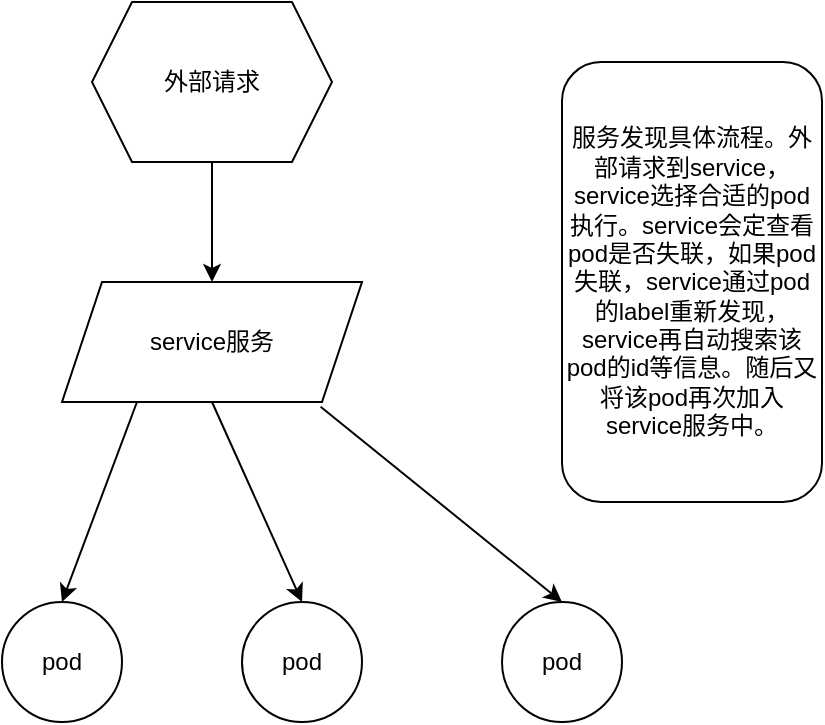 <mxfile version="13.9.9" type="github"><diagram id="HJy7r3rX8aD87w55ZtTQ" name="Page-1"><mxGraphModel dx="1022" dy="469" grid="1" gridSize="10" guides="1" tooltips="1" connect="1" arrows="1" fold="1" page="1" pageScale="1" pageWidth="827" pageHeight="1169" math="0" shadow="0"><root><mxCell id="0"/><mxCell id="1" parent="0"/><mxCell id="x5-Fu0IUZKVJy9twIbw5-1" value="service服务" style="shape=parallelogram;perimeter=parallelogramPerimeter;whiteSpace=wrap;html=1;fixedSize=1;" vertex="1" parent="1"><mxGeometry x="270" y="620" width="150" height="60" as="geometry"/></mxCell><mxCell id="x5-Fu0IUZKVJy9twIbw5-4" value="pod" style="ellipse;whiteSpace=wrap;html=1;aspect=fixed;" vertex="1" parent="1"><mxGeometry x="240" y="780" width="60" height="60" as="geometry"/></mxCell><mxCell id="x5-Fu0IUZKVJy9twIbw5-5" value="pod" style="ellipse;whiteSpace=wrap;html=1;aspect=fixed;" vertex="1" parent="1"><mxGeometry x="490" y="780" width="60" height="60" as="geometry"/></mxCell><mxCell id="x5-Fu0IUZKVJy9twIbw5-7" value="" style="edgeStyle=orthogonalEdgeStyle;rounded=0;orthogonalLoop=1;jettySize=auto;html=1;" edge="1" parent="1" source="x5-Fu0IUZKVJy9twIbw5-6" target="x5-Fu0IUZKVJy9twIbw5-1"><mxGeometry relative="1" as="geometry"/></mxCell><mxCell id="x5-Fu0IUZKVJy9twIbw5-6" value="外部请求" style="shape=hexagon;perimeter=hexagonPerimeter2;whiteSpace=wrap;html=1;fixedSize=1;" vertex="1" parent="1"><mxGeometry x="285" y="480" width="120" height="80" as="geometry"/></mxCell><mxCell id="x5-Fu0IUZKVJy9twIbw5-8" value="" style="endArrow=classic;html=1;exitX=0.862;exitY=1.039;exitDx=0;exitDy=0;exitPerimeter=0;" edge="1" parent="1" source="x5-Fu0IUZKVJy9twIbw5-1"><mxGeometry width="50" height="50" relative="1" as="geometry"><mxPoint x="380" y="750" as="sourcePoint"/><mxPoint x="520" y="780" as="targetPoint"/></mxGeometry></mxCell><mxCell id="x5-Fu0IUZKVJy9twIbw5-9" value="" style="endArrow=classic;html=1;exitX=0.25;exitY=1;exitDx=0;exitDy=0;entryX=0.5;entryY=0;entryDx=0;entryDy=0;" edge="1" parent="1" source="x5-Fu0IUZKVJy9twIbw5-1" target="x5-Fu0IUZKVJy9twIbw5-4"><mxGeometry width="50" height="50" relative="1" as="geometry"><mxPoint x="300" y="760" as="sourcePoint"/><mxPoint x="350" y="710" as="targetPoint"/></mxGeometry></mxCell><mxCell id="x5-Fu0IUZKVJy9twIbw5-10" value="pod" style="ellipse;whiteSpace=wrap;html=1;aspect=fixed;" vertex="1" parent="1"><mxGeometry x="360" y="780" width="60" height="60" as="geometry"/></mxCell><mxCell id="x5-Fu0IUZKVJy9twIbw5-11" value="" style="endArrow=classic;html=1;exitX=0.5;exitY=1;exitDx=0;exitDy=0;entryX=0.5;entryY=0;entryDx=0;entryDy=0;" edge="1" parent="1" source="x5-Fu0IUZKVJy9twIbw5-1" target="x5-Fu0IUZKVJy9twIbw5-10"><mxGeometry width="50" height="50" relative="1" as="geometry"><mxPoint x="360" y="770" as="sourcePoint"/><mxPoint x="410" y="720" as="targetPoint"/></mxGeometry></mxCell><mxCell id="x5-Fu0IUZKVJy9twIbw5-13" value="服务发现具体流程。外部请求到service，service选择合适的pod执行。service会定查看pod是否失联，如果pod失联，service通过pod的label重新发现，service再自动搜索该pod的id等信息。随后又将该pod再次加入service服务中。" style="rounded=1;whiteSpace=wrap;html=1;" vertex="1" parent="1"><mxGeometry x="520" y="510" width="130" height="220" as="geometry"/></mxCell></root></mxGraphModel></diagram></mxfile>